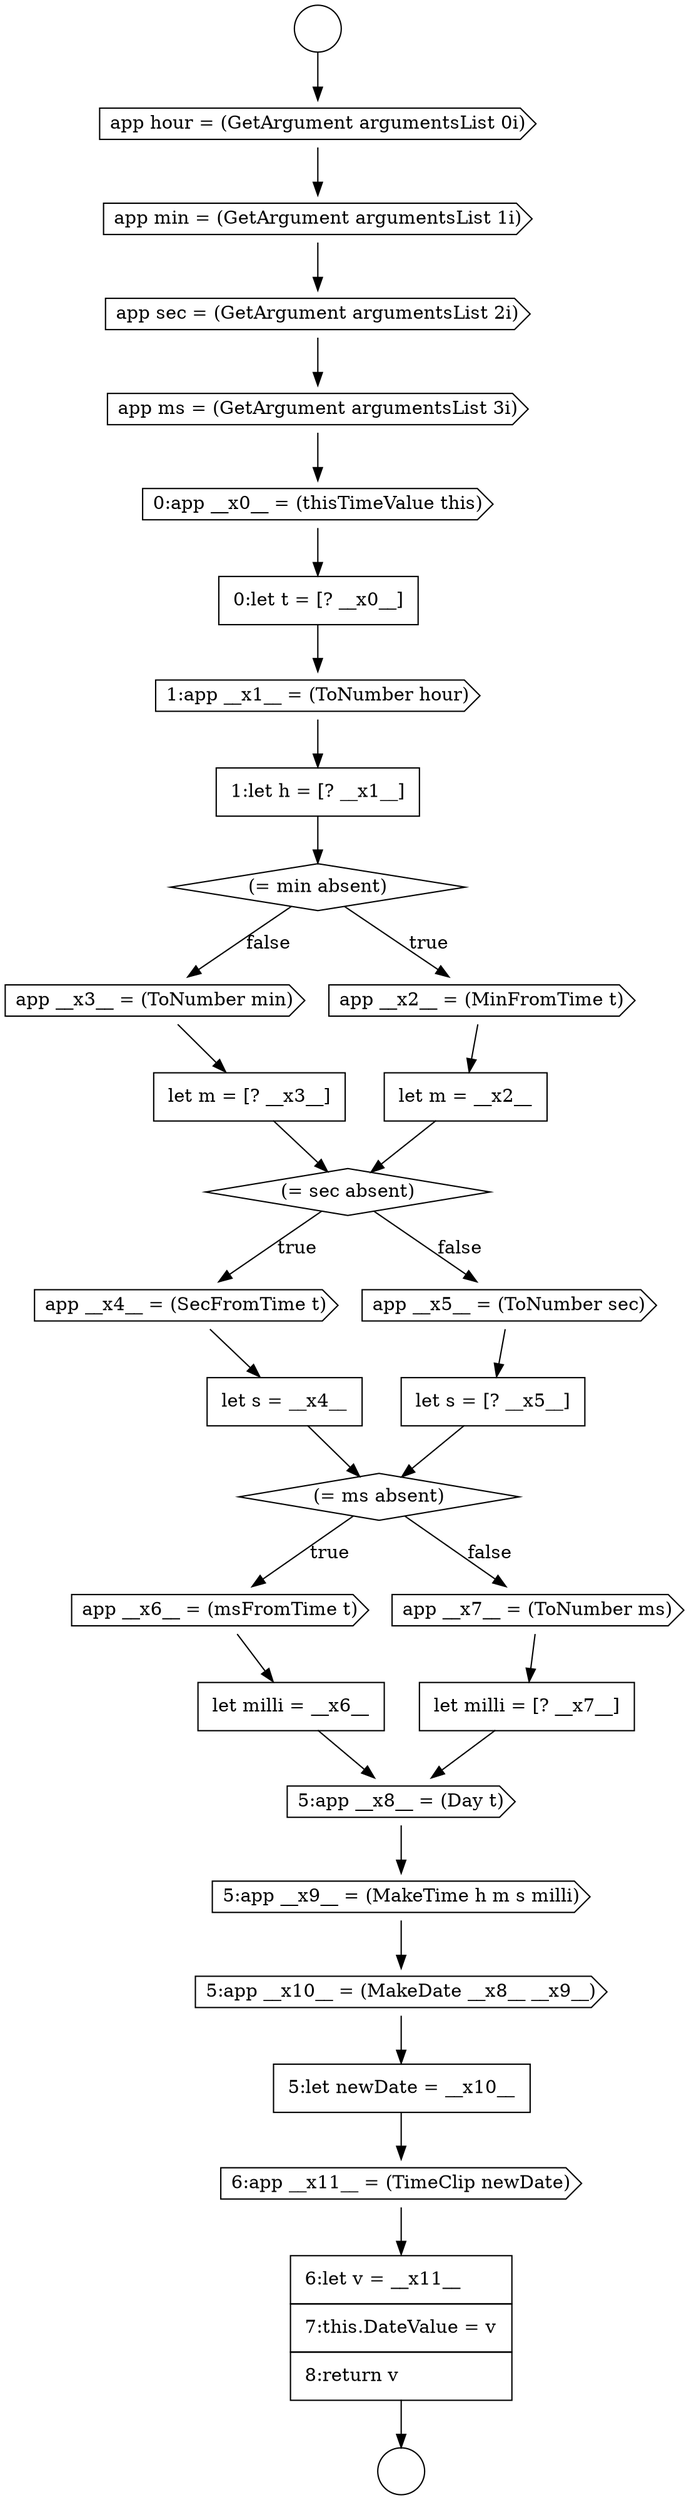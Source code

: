digraph {
  node13650 [shape=cds, label=<<font color="black">app sec = (GetArgument argumentsList 2i)</font>> color="black" fillcolor="white" style=filled]
  node13672 [shape=cds, label=<<font color="black">5:app __x9__ = (MakeTime h m s milli)</font>> color="black" fillcolor="white" style=filled]
  node13647 [shape=circle label=" " color="black" fillcolor="white" style=filled]
  node13668 [shape=none, margin=0, label=<<font color="black">
    <table border="0" cellborder="1" cellspacing="0" cellpadding="10">
      <tr><td align="left">let milli = __x6__</td></tr>
    </table>
  </font>> color="black" fillcolor="white" style=filled]
  node13671 [shape=cds, label=<<font color="black">5:app __x8__ = (Day t)</font>> color="black" fillcolor="white" style=filled]
  node13649 [shape=cds, label=<<font color="black">app min = (GetArgument argumentsList 1i)</font>> color="black" fillcolor="white" style=filled]
  node13654 [shape=cds, label=<<font color="black">1:app __x1__ = (ToNumber hour)</font>> color="black" fillcolor="white" style=filled]
  node13676 [shape=none, margin=0, label=<<font color="black">
    <table border="0" cellborder="1" cellspacing="0" cellpadding="10">
      <tr><td align="left">6:let v = __x11__</td></tr>
      <tr><td align="left">7:this.DateValue = v</td></tr>
      <tr><td align="left">8:return v</td></tr>
    </table>
  </font>> color="black" fillcolor="white" style=filled]
  node13661 [shape=diamond, label=<<font color="black">(= sec absent)</font>> color="black" fillcolor="white" style=filled]
  node13673 [shape=cds, label=<<font color="black">5:app __x10__ = (MakeDate __x8__ __x9__)</font>> color="black" fillcolor="white" style=filled]
  node13670 [shape=none, margin=0, label=<<font color="black">
    <table border="0" cellborder="1" cellspacing="0" cellpadding="10">
      <tr><td align="left">let milli = [? __x7__]</td></tr>
    </table>
  </font>> color="black" fillcolor="white" style=filled]
  node13653 [shape=none, margin=0, label=<<font color="black">
    <table border="0" cellborder="1" cellspacing="0" cellpadding="10">
      <tr><td align="left">0:let t = [? __x0__]</td></tr>
    </table>
  </font>> color="black" fillcolor="white" style=filled]
  node13666 [shape=diamond, label=<<font color="black">(= ms absent)</font>> color="black" fillcolor="white" style=filled]
  node13662 [shape=cds, label=<<font color="black">app __x4__ = (SecFromTime t)</font>> color="black" fillcolor="white" style=filled]
  node13674 [shape=none, margin=0, label=<<font color="black">
    <table border="0" cellborder="1" cellspacing="0" cellpadding="10">
      <tr><td align="left">5:let newDate = __x10__</td></tr>
    </table>
  </font>> color="black" fillcolor="white" style=filled]
  node13660 [shape=none, margin=0, label=<<font color="black">
    <table border="0" cellborder="1" cellspacing="0" cellpadding="10">
      <tr><td align="left">let m = [? __x3__]</td></tr>
    </table>
  </font>> color="black" fillcolor="white" style=filled]
  node13675 [shape=cds, label=<<font color="black">6:app __x11__ = (TimeClip newDate)</font>> color="black" fillcolor="white" style=filled]
  node13655 [shape=none, margin=0, label=<<font color="black">
    <table border="0" cellborder="1" cellspacing="0" cellpadding="10">
      <tr><td align="left">1:let h = [? __x1__]</td></tr>
    </table>
  </font>> color="black" fillcolor="white" style=filled]
  node13651 [shape=cds, label=<<font color="black">app ms = (GetArgument argumentsList 3i)</font>> color="black" fillcolor="white" style=filled]
  node13664 [shape=cds, label=<<font color="black">app __x5__ = (ToNumber sec)</font>> color="black" fillcolor="white" style=filled]
  node13658 [shape=none, margin=0, label=<<font color="black">
    <table border="0" cellborder="1" cellspacing="0" cellpadding="10">
      <tr><td align="left">let m = __x2__</td></tr>
    </table>
  </font>> color="black" fillcolor="white" style=filled]
  node13667 [shape=cds, label=<<font color="black">app __x6__ = (msFromTime t)</font>> color="black" fillcolor="white" style=filled]
  node13648 [shape=cds, label=<<font color="black">app hour = (GetArgument argumentsList 0i)</font>> color="black" fillcolor="white" style=filled]
  node13656 [shape=diamond, label=<<font color="black">(= min absent)</font>> color="black" fillcolor="white" style=filled]
  node13659 [shape=cds, label=<<font color="black">app __x3__ = (ToNumber min)</font>> color="black" fillcolor="white" style=filled]
  node13669 [shape=cds, label=<<font color="black">app __x7__ = (ToNumber ms)</font>> color="black" fillcolor="white" style=filled]
  node13652 [shape=cds, label=<<font color="black">0:app __x0__ = (thisTimeValue this)</font>> color="black" fillcolor="white" style=filled]
  node13665 [shape=none, margin=0, label=<<font color="black">
    <table border="0" cellborder="1" cellspacing="0" cellpadding="10">
      <tr><td align="left">let s = [? __x5__]</td></tr>
    </table>
  </font>> color="black" fillcolor="white" style=filled]
  node13646 [shape=circle label=" " color="black" fillcolor="white" style=filled]
  node13663 [shape=none, margin=0, label=<<font color="black">
    <table border="0" cellborder="1" cellspacing="0" cellpadding="10">
      <tr><td align="left">let s = __x4__</td></tr>
    </table>
  </font>> color="black" fillcolor="white" style=filled]
  node13657 [shape=cds, label=<<font color="black">app __x2__ = (MinFromTime t)</font>> color="black" fillcolor="white" style=filled]
  node13670 -> node13671 [ color="black"]
  node13648 -> node13649 [ color="black"]
  node13675 -> node13676 [ color="black"]
  node13653 -> node13654 [ color="black"]
  node13657 -> node13658 [ color="black"]
  node13652 -> node13653 [ color="black"]
  node13651 -> node13652 [ color="black"]
  node13672 -> node13673 [ color="black"]
  node13658 -> node13661 [ color="black"]
  node13665 -> node13666 [ color="black"]
  node13656 -> node13657 [label=<<font color="black">true</font>> color="black"]
  node13656 -> node13659 [label=<<font color="black">false</font>> color="black"]
  node13659 -> node13660 [ color="black"]
  node13676 -> node13647 [ color="black"]
  node13666 -> node13667 [label=<<font color="black">true</font>> color="black"]
  node13666 -> node13669 [label=<<font color="black">false</font>> color="black"]
  node13649 -> node13650 [ color="black"]
  node13673 -> node13674 [ color="black"]
  node13671 -> node13672 [ color="black"]
  node13660 -> node13661 [ color="black"]
  node13664 -> node13665 [ color="black"]
  node13650 -> node13651 [ color="black"]
  node13669 -> node13670 [ color="black"]
  node13674 -> node13675 [ color="black"]
  node13646 -> node13648 [ color="black"]
  node13663 -> node13666 [ color="black"]
  node13668 -> node13671 [ color="black"]
  node13655 -> node13656 [ color="black"]
  node13661 -> node13662 [label=<<font color="black">true</font>> color="black"]
  node13661 -> node13664 [label=<<font color="black">false</font>> color="black"]
  node13662 -> node13663 [ color="black"]
  node13667 -> node13668 [ color="black"]
  node13654 -> node13655 [ color="black"]
}
